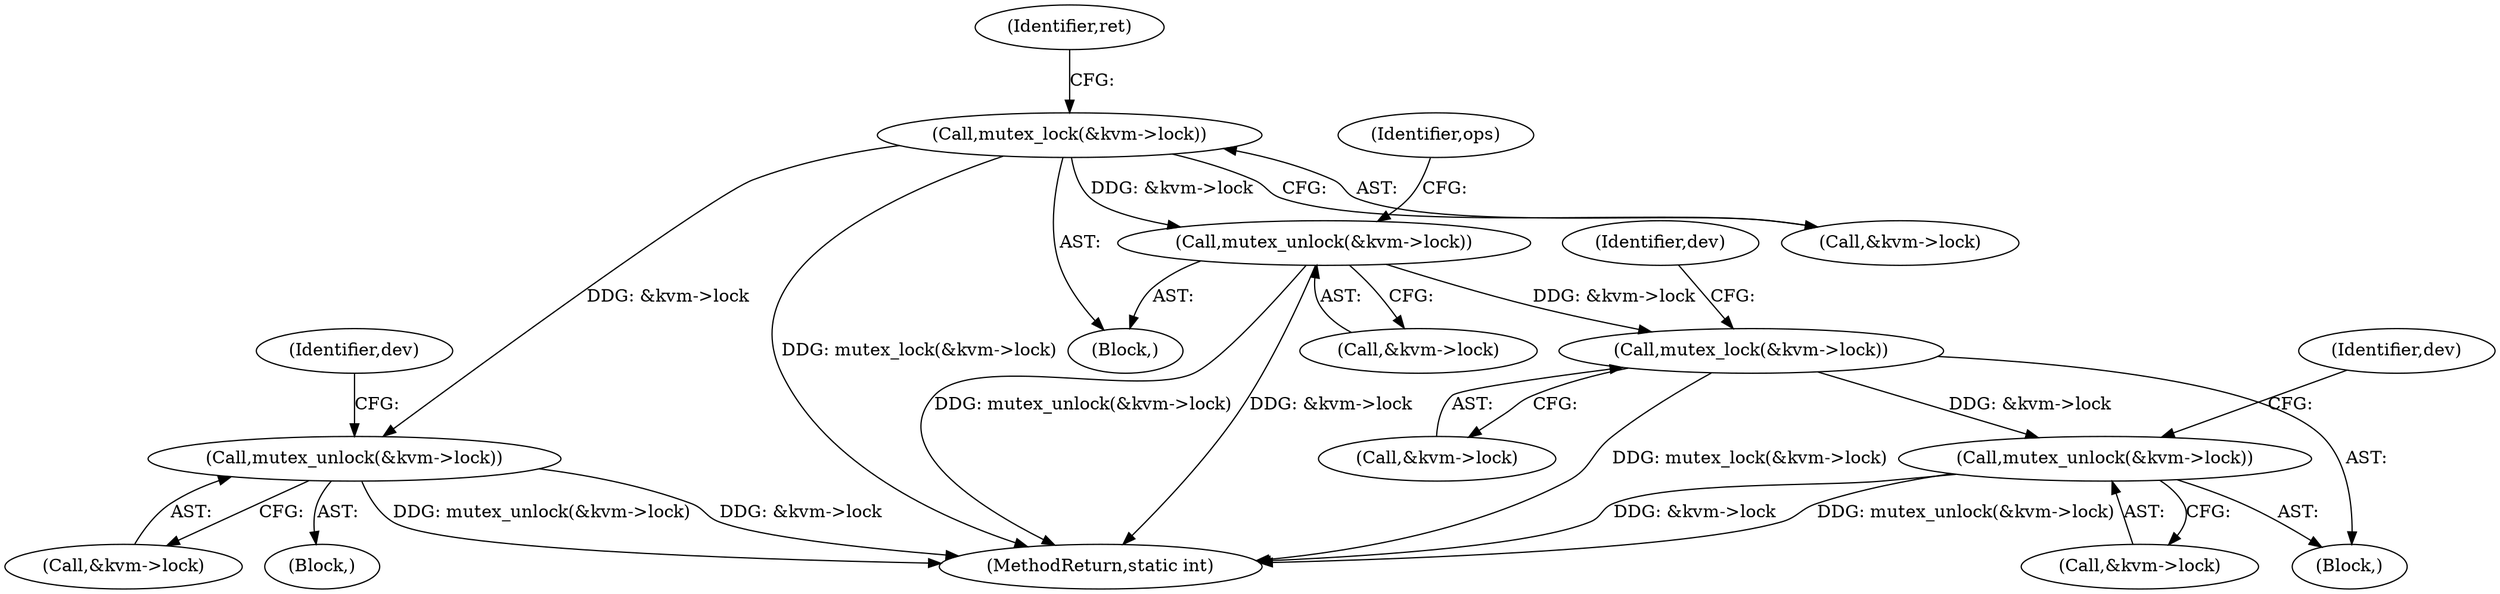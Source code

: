 digraph "0_linux_cfa39381173d5f969daf43582c95ad679189cbc9@API" {
"1000169" [label="(Call,mutex_lock(&kvm->lock))"];
"1000186" [label="(Call,mutex_unlock(&kvm->lock))"];
"1000204" [label="(Call,mutex_unlock(&kvm->lock))"];
"1000232" [label="(Call,mutex_lock(&kvm->lock))"];
"1000242" [label="(Call,mutex_unlock(&kvm->lock))"];
"1000187" [label="(Call,&kvm->lock)"];
"1000192" [label="(Identifier,dev)"];
"1000260" [label="(MethodReturn,static int)"];
"1000103" [label="(Block,)"];
"1000242" [label="(Call,mutex_unlock(&kvm->lock))"];
"1000240" [label="(Identifier,dev)"];
"1000169" [label="(Call,mutex_lock(&kvm->lock))"];
"1000233" [label="(Call,&kvm->lock)"];
"1000248" [label="(Identifier,dev)"];
"1000175" [label="(Identifier,ret)"];
"1000186" [label="(Call,mutex_unlock(&kvm->lock))"];
"1000205" [label="(Call,&kvm->lock)"];
"1000243" [label="(Call,&kvm->lock)"];
"1000170" [label="(Call,&kvm->lock)"];
"1000185" [label="(Block,)"];
"1000211" [label="(Identifier,ops)"];
"1000232" [label="(Call,mutex_lock(&kvm->lock))"];
"1000204" [label="(Call,mutex_unlock(&kvm->lock))"];
"1000231" [label="(Block,)"];
"1000169" -> "1000103"  [label="AST: "];
"1000169" -> "1000170"  [label="CFG: "];
"1000170" -> "1000169"  [label="AST: "];
"1000175" -> "1000169"  [label="CFG: "];
"1000169" -> "1000260"  [label="DDG: mutex_lock(&kvm->lock)"];
"1000169" -> "1000186"  [label="DDG: &kvm->lock"];
"1000169" -> "1000204"  [label="DDG: &kvm->lock"];
"1000186" -> "1000185"  [label="AST: "];
"1000186" -> "1000187"  [label="CFG: "];
"1000187" -> "1000186"  [label="AST: "];
"1000192" -> "1000186"  [label="CFG: "];
"1000186" -> "1000260"  [label="DDG: mutex_unlock(&kvm->lock)"];
"1000186" -> "1000260"  [label="DDG: &kvm->lock"];
"1000204" -> "1000103"  [label="AST: "];
"1000204" -> "1000205"  [label="CFG: "];
"1000205" -> "1000204"  [label="AST: "];
"1000211" -> "1000204"  [label="CFG: "];
"1000204" -> "1000260"  [label="DDG: &kvm->lock"];
"1000204" -> "1000260"  [label="DDG: mutex_unlock(&kvm->lock)"];
"1000204" -> "1000232"  [label="DDG: &kvm->lock"];
"1000232" -> "1000231"  [label="AST: "];
"1000232" -> "1000233"  [label="CFG: "];
"1000233" -> "1000232"  [label="AST: "];
"1000240" -> "1000232"  [label="CFG: "];
"1000232" -> "1000260"  [label="DDG: mutex_lock(&kvm->lock)"];
"1000232" -> "1000242"  [label="DDG: &kvm->lock"];
"1000242" -> "1000231"  [label="AST: "];
"1000242" -> "1000243"  [label="CFG: "];
"1000243" -> "1000242"  [label="AST: "];
"1000248" -> "1000242"  [label="CFG: "];
"1000242" -> "1000260"  [label="DDG: mutex_unlock(&kvm->lock)"];
"1000242" -> "1000260"  [label="DDG: &kvm->lock"];
}
